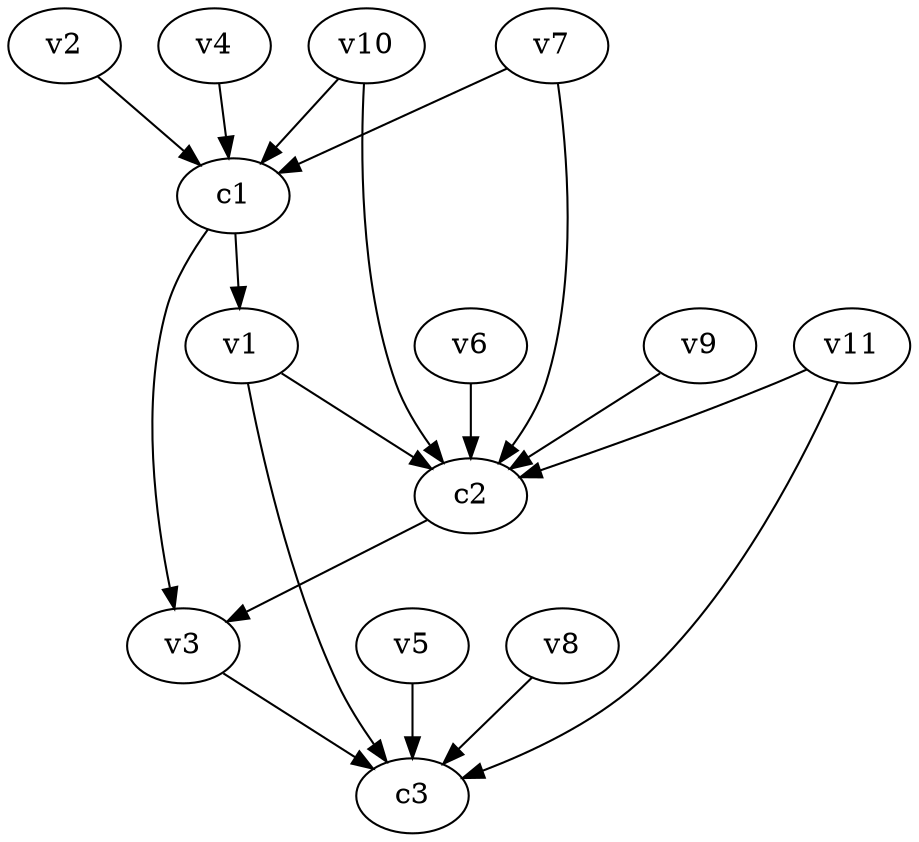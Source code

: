 strict digraph  {
c1;
c2;
c3;
v1;
v2;
v3;
v4;
v5;
v6;
v7;
v8;
v9;
v10;
v11;
c1 -> v1  [weight=1];
c1 -> v3  [weight=1];
c2 -> v3  [weight=1];
v1 -> c2  [weight=1];
v1 -> c3  [weight=1];
v2 -> c1  [weight=1];
v3 -> c3  [weight=1];
v4 -> c1  [weight=1];
v5 -> c3  [weight=1];
v6 -> c2  [weight=1];
v7 -> c1  [weight=1];
v7 -> c2  [weight=1];
v8 -> c3  [weight=1];
v9 -> c2  [weight=1];
v10 -> c2  [weight=1];
v10 -> c1  [weight=1];
v11 -> c3  [weight=1];
v11 -> c2  [weight=1];
}
